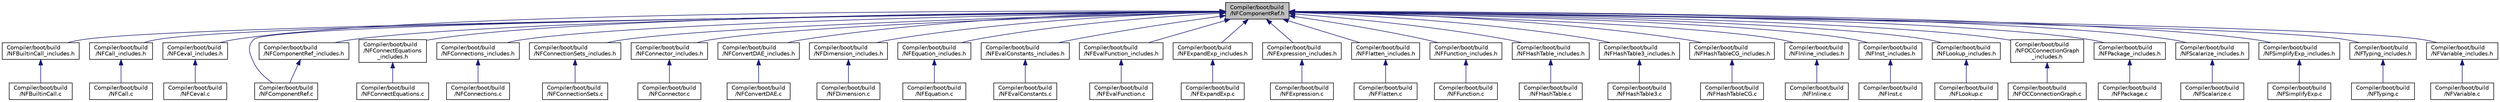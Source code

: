 digraph "Compiler/boot/build/NFComponentRef.h"
{
  edge [fontname="Helvetica",fontsize="10",labelfontname="Helvetica",labelfontsize="10"];
  node [fontname="Helvetica",fontsize="10",shape=record];
  Node6 [label="Compiler/boot/build\l/NFComponentRef.h",height=0.2,width=0.4,color="black", fillcolor="grey75", style="filled", fontcolor="black"];
  Node6 -> Node7 [dir="back",color="midnightblue",fontsize="10",style="solid",fontname="Helvetica"];
  Node7 [label="Compiler/boot/build\l/NFBuiltinCall_includes.h",height=0.2,width=0.4,color="black", fillcolor="white", style="filled",URL="$d2/d6d/_n_f_builtin_call__includes_8h.html"];
  Node7 -> Node8 [dir="back",color="midnightblue",fontsize="10",style="solid",fontname="Helvetica"];
  Node8 [label="Compiler/boot/build\l/NFBuiltinCall.c",height=0.2,width=0.4,color="black", fillcolor="white", style="filled",URL="$d4/db8/_n_f_builtin_call_8c.html"];
  Node6 -> Node9 [dir="back",color="midnightblue",fontsize="10",style="solid",fontname="Helvetica"];
  Node9 [label="Compiler/boot/build\l/NFCall_includes.h",height=0.2,width=0.4,color="black", fillcolor="white", style="filled",URL="$d1/d29/_n_f_call__includes_8h.html"];
  Node9 -> Node10 [dir="back",color="midnightblue",fontsize="10",style="solid",fontname="Helvetica"];
  Node10 [label="Compiler/boot/build\l/NFCall.c",height=0.2,width=0.4,color="black", fillcolor="white", style="filled",URL="$d9/dd8/_n_f_call_8c.html"];
  Node6 -> Node11 [dir="back",color="midnightblue",fontsize="10",style="solid",fontname="Helvetica"];
  Node11 [label="Compiler/boot/build\l/NFCeval_includes.h",height=0.2,width=0.4,color="black", fillcolor="white", style="filled",URL="$dc/d71/_n_f_ceval__includes_8h.html"];
  Node11 -> Node12 [dir="back",color="midnightblue",fontsize="10",style="solid",fontname="Helvetica"];
  Node12 [label="Compiler/boot/build\l/NFCeval.c",height=0.2,width=0.4,color="black", fillcolor="white", style="filled",URL="$d8/d8f/_n_f_ceval_8c.html"];
  Node6 -> Node13 [dir="back",color="midnightblue",fontsize="10",style="solid",fontname="Helvetica"];
  Node13 [label="Compiler/boot/build\l/NFComponentRef.c",height=0.2,width=0.4,color="black", fillcolor="white", style="filled",URL="$df/d26/_n_f_component_ref_8c.html"];
  Node6 -> Node14 [dir="back",color="midnightblue",fontsize="10",style="solid",fontname="Helvetica"];
  Node14 [label="Compiler/boot/build\l/NFComponentRef_includes.h",height=0.2,width=0.4,color="black", fillcolor="white", style="filled",URL="$d8/d57/_n_f_component_ref__includes_8h.html"];
  Node14 -> Node13 [dir="back",color="midnightblue",fontsize="10",style="solid",fontname="Helvetica"];
  Node6 -> Node15 [dir="back",color="midnightblue",fontsize="10",style="solid",fontname="Helvetica"];
  Node15 [label="Compiler/boot/build\l/NFConnectEquations\l_includes.h",height=0.2,width=0.4,color="black", fillcolor="white", style="filled",URL="$da/d20/_n_f_connect_equations__includes_8h.html"];
  Node15 -> Node16 [dir="back",color="midnightblue",fontsize="10",style="solid",fontname="Helvetica"];
  Node16 [label="Compiler/boot/build\l/NFConnectEquations.c",height=0.2,width=0.4,color="black", fillcolor="white", style="filled",URL="$de/d9a/_n_f_connect_equations_8c.html"];
  Node6 -> Node17 [dir="back",color="midnightblue",fontsize="10",style="solid",fontname="Helvetica"];
  Node17 [label="Compiler/boot/build\l/NFConnections_includes.h",height=0.2,width=0.4,color="black", fillcolor="white", style="filled",URL="$df/d80/_n_f_connections__includes_8h.html"];
  Node17 -> Node18 [dir="back",color="midnightblue",fontsize="10",style="solid",fontname="Helvetica"];
  Node18 [label="Compiler/boot/build\l/NFConnections.c",height=0.2,width=0.4,color="black", fillcolor="white", style="filled",URL="$d1/d8f/_n_f_connections_8c.html"];
  Node6 -> Node19 [dir="back",color="midnightblue",fontsize="10",style="solid",fontname="Helvetica"];
  Node19 [label="Compiler/boot/build\l/NFConnectionSets_includes.h",height=0.2,width=0.4,color="black", fillcolor="white", style="filled",URL="$d8/da0/_n_f_connection_sets__includes_8h.html"];
  Node19 -> Node20 [dir="back",color="midnightblue",fontsize="10",style="solid",fontname="Helvetica"];
  Node20 [label="Compiler/boot/build\l/NFConnectionSets.c",height=0.2,width=0.4,color="black", fillcolor="white", style="filled",URL="$d3/dcf/_n_f_connection_sets_8c.html"];
  Node6 -> Node21 [dir="back",color="midnightblue",fontsize="10",style="solid",fontname="Helvetica"];
  Node21 [label="Compiler/boot/build\l/NFConnector_includes.h",height=0.2,width=0.4,color="black", fillcolor="white", style="filled",URL="$d2/d8f/_n_f_connector__includes_8h.html"];
  Node21 -> Node22 [dir="back",color="midnightblue",fontsize="10",style="solid",fontname="Helvetica"];
  Node22 [label="Compiler/boot/build\l/NFConnector.c",height=0.2,width=0.4,color="black", fillcolor="white", style="filled",URL="$dd/d47/_n_f_connector_8c.html"];
  Node6 -> Node23 [dir="back",color="midnightblue",fontsize="10",style="solid",fontname="Helvetica"];
  Node23 [label="Compiler/boot/build\l/NFConvertDAE_includes.h",height=0.2,width=0.4,color="black", fillcolor="white", style="filled",URL="$d6/d07/_n_f_convert_d_a_e__includes_8h.html"];
  Node23 -> Node24 [dir="back",color="midnightblue",fontsize="10",style="solid",fontname="Helvetica"];
  Node24 [label="Compiler/boot/build\l/NFConvertDAE.c",height=0.2,width=0.4,color="black", fillcolor="white", style="filled",URL="$d4/d94/_n_f_convert_d_a_e_8c.html"];
  Node6 -> Node25 [dir="back",color="midnightblue",fontsize="10",style="solid",fontname="Helvetica"];
  Node25 [label="Compiler/boot/build\l/NFDimension_includes.h",height=0.2,width=0.4,color="black", fillcolor="white", style="filled",URL="$d0/d1a/_n_f_dimension__includes_8h.html"];
  Node25 -> Node26 [dir="back",color="midnightblue",fontsize="10",style="solid",fontname="Helvetica"];
  Node26 [label="Compiler/boot/build\l/NFDimension.c",height=0.2,width=0.4,color="black", fillcolor="white", style="filled",URL="$d0/d8b/_n_f_dimension_8c.html"];
  Node6 -> Node27 [dir="back",color="midnightblue",fontsize="10",style="solid",fontname="Helvetica"];
  Node27 [label="Compiler/boot/build\l/NFEquation_includes.h",height=0.2,width=0.4,color="black", fillcolor="white", style="filled",URL="$d3/d16/_n_f_equation__includes_8h.html"];
  Node27 -> Node28 [dir="back",color="midnightblue",fontsize="10",style="solid",fontname="Helvetica"];
  Node28 [label="Compiler/boot/build\l/NFEquation.c",height=0.2,width=0.4,color="black", fillcolor="white", style="filled",URL="$d8/d7a/_n_f_equation_8c.html"];
  Node6 -> Node29 [dir="back",color="midnightblue",fontsize="10",style="solid",fontname="Helvetica"];
  Node29 [label="Compiler/boot/build\l/NFEvalConstants_includes.h",height=0.2,width=0.4,color="black", fillcolor="white", style="filled",URL="$d0/dac/_n_f_eval_constants__includes_8h.html"];
  Node29 -> Node30 [dir="back",color="midnightblue",fontsize="10",style="solid",fontname="Helvetica"];
  Node30 [label="Compiler/boot/build\l/NFEvalConstants.c",height=0.2,width=0.4,color="black", fillcolor="white", style="filled",URL="$dc/db9/_n_f_eval_constants_8c.html"];
  Node6 -> Node31 [dir="back",color="midnightblue",fontsize="10",style="solid",fontname="Helvetica"];
  Node31 [label="Compiler/boot/build\l/NFEvalFunction_includes.h",height=0.2,width=0.4,color="black", fillcolor="white", style="filled",URL="$d2/d21/_n_f_eval_function__includes_8h.html"];
  Node31 -> Node32 [dir="back",color="midnightblue",fontsize="10",style="solid",fontname="Helvetica"];
  Node32 [label="Compiler/boot/build\l/NFEvalFunction.c",height=0.2,width=0.4,color="black", fillcolor="white", style="filled",URL="$da/d0e/_n_f_eval_function_8c.html"];
  Node6 -> Node33 [dir="back",color="midnightblue",fontsize="10",style="solid",fontname="Helvetica"];
  Node33 [label="Compiler/boot/build\l/NFExpandExp_includes.h",height=0.2,width=0.4,color="black", fillcolor="white", style="filled",URL="$d6/d61/_n_f_expand_exp__includes_8h.html"];
  Node33 -> Node34 [dir="back",color="midnightblue",fontsize="10",style="solid",fontname="Helvetica"];
  Node34 [label="Compiler/boot/build\l/NFExpandExp.c",height=0.2,width=0.4,color="black", fillcolor="white", style="filled",URL="$d3/dd0/_n_f_expand_exp_8c.html"];
  Node6 -> Node35 [dir="back",color="midnightblue",fontsize="10",style="solid",fontname="Helvetica"];
  Node35 [label="Compiler/boot/build\l/NFExpression_includes.h",height=0.2,width=0.4,color="black", fillcolor="white", style="filled",URL="$de/dd8/_n_f_expression__includes_8h.html"];
  Node35 -> Node36 [dir="back",color="midnightblue",fontsize="10",style="solid",fontname="Helvetica"];
  Node36 [label="Compiler/boot/build\l/NFExpression.c",height=0.2,width=0.4,color="black", fillcolor="white", style="filled",URL="$db/d0c/_n_f_expression_8c.html"];
  Node6 -> Node37 [dir="back",color="midnightblue",fontsize="10",style="solid",fontname="Helvetica"];
  Node37 [label="Compiler/boot/build\l/NFFlatten_includes.h",height=0.2,width=0.4,color="black", fillcolor="white", style="filled",URL="$d0/db6/_n_f_flatten__includes_8h.html"];
  Node37 -> Node38 [dir="back",color="midnightblue",fontsize="10",style="solid",fontname="Helvetica"];
  Node38 [label="Compiler/boot/build\l/NFFlatten.c",height=0.2,width=0.4,color="black", fillcolor="white", style="filled",URL="$d4/d7c/_n_f_flatten_8c.html"];
  Node6 -> Node39 [dir="back",color="midnightblue",fontsize="10",style="solid",fontname="Helvetica"];
  Node39 [label="Compiler/boot/build\l/NFFunction_includes.h",height=0.2,width=0.4,color="black", fillcolor="white", style="filled",URL="$d2/d40/_n_f_function__includes_8h.html"];
  Node39 -> Node40 [dir="back",color="midnightblue",fontsize="10",style="solid",fontname="Helvetica"];
  Node40 [label="Compiler/boot/build\l/NFFunction.c",height=0.2,width=0.4,color="black", fillcolor="white", style="filled",URL="$d0/d18/_n_f_function_8c.html"];
  Node6 -> Node41 [dir="back",color="midnightblue",fontsize="10",style="solid",fontname="Helvetica"];
  Node41 [label="Compiler/boot/build\l/NFHashTable_includes.h",height=0.2,width=0.4,color="black", fillcolor="white", style="filled",URL="$dc/dfd/_n_f_hash_table__includes_8h.html"];
  Node41 -> Node42 [dir="back",color="midnightblue",fontsize="10",style="solid",fontname="Helvetica"];
  Node42 [label="Compiler/boot/build\l/NFHashTable.c",height=0.2,width=0.4,color="black", fillcolor="white", style="filled",URL="$dc/de7/_n_f_hash_table_8c.html"];
  Node6 -> Node43 [dir="back",color="midnightblue",fontsize="10",style="solid",fontname="Helvetica"];
  Node43 [label="Compiler/boot/build\l/NFHashTable3_includes.h",height=0.2,width=0.4,color="black", fillcolor="white", style="filled",URL="$dc/d03/_n_f_hash_table3__includes_8h.html"];
  Node43 -> Node44 [dir="back",color="midnightblue",fontsize="10",style="solid",fontname="Helvetica"];
  Node44 [label="Compiler/boot/build\l/NFHashTable3.c",height=0.2,width=0.4,color="black", fillcolor="white", style="filled",URL="$da/dce/_n_f_hash_table3_8c.html"];
  Node6 -> Node45 [dir="back",color="midnightblue",fontsize="10",style="solid",fontname="Helvetica"];
  Node45 [label="Compiler/boot/build\l/NFHashTableCG_includes.h",height=0.2,width=0.4,color="black", fillcolor="white", style="filled",URL="$d8/d9c/_n_f_hash_table_c_g__includes_8h.html"];
  Node45 -> Node46 [dir="back",color="midnightblue",fontsize="10",style="solid",fontname="Helvetica"];
  Node46 [label="Compiler/boot/build\l/NFHashTableCG.c",height=0.2,width=0.4,color="black", fillcolor="white", style="filled",URL="$dd/d42/_n_f_hash_table_c_g_8c.html"];
  Node6 -> Node47 [dir="back",color="midnightblue",fontsize="10",style="solid",fontname="Helvetica"];
  Node47 [label="Compiler/boot/build\l/NFInline_includes.h",height=0.2,width=0.4,color="black", fillcolor="white", style="filled",URL="$d4/d46/_n_f_inline__includes_8h.html"];
  Node47 -> Node48 [dir="back",color="midnightblue",fontsize="10",style="solid",fontname="Helvetica"];
  Node48 [label="Compiler/boot/build\l/NFInline.c",height=0.2,width=0.4,color="black", fillcolor="white", style="filled",URL="$de/d12/_n_f_inline_8c.html"];
  Node6 -> Node49 [dir="back",color="midnightblue",fontsize="10",style="solid",fontname="Helvetica"];
  Node49 [label="Compiler/boot/build\l/NFInst_includes.h",height=0.2,width=0.4,color="black", fillcolor="white", style="filled",URL="$df/d37/_n_f_inst__includes_8h.html"];
  Node49 -> Node50 [dir="back",color="midnightblue",fontsize="10",style="solid",fontname="Helvetica"];
  Node50 [label="Compiler/boot/build\l/NFInst.c",height=0.2,width=0.4,color="black", fillcolor="white", style="filled",URL="$d0/de4/_n_f_inst_8c.html"];
  Node6 -> Node51 [dir="back",color="midnightblue",fontsize="10",style="solid",fontname="Helvetica"];
  Node51 [label="Compiler/boot/build\l/NFLookup_includes.h",height=0.2,width=0.4,color="black", fillcolor="white", style="filled",URL="$dd/d27/_n_f_lookup__includes_8h.html"];
  Node51 -> Node52 [dir="back",color="midnightblue",fontsize="10",style="solid",fontname="Helvetica"];
  Node52 [label="Compiler/boot/build\l/NFLookup.c",height=0.2,width=0.4,color="black", fillcolor="white", style="filled",URL="$d9/d96/_n_f_lookup_8c.html"];
  Node6 -> Node53 [dir="back",color="midnightblue",fontsize="10",style="solid",fontname="Helvetica"];
  Node53 [label="Compiler/boot/build\l/NFOCConnectionGraph\l_includes.h",height=0.2,width=0.4,color="black", fillcolor="white", style="filled",URL="$dc/d52/_n_f_o_c_connection_graph__includes_8h.html"];
  Node53 -> Node54 [dir="back",color="midnightblue",fontsize="10",style="solid",fontname="Helvetica"];
  Node54 [label="Compiler/boot/build\l/NFOCConnectionGraph.c",height=0.2,width=0.4,color="black", fillcolor="white", style="filled",URL="$d3/d84/_n_f_o_c_connection_graph_8c.html"];
  Node6 -> Node55 [dir="back",color="midnightblue",fontsize="10",style="solid",fontname="Helvetica"];
  Node55 [label="Compiler/boot/build\l/NFPackage_includes.h",height=0.2,width=0.4,color="black", fillcolor="white", style="filled",URL="$df/d02/_n_f_package__includes_8h.html"];
  Node55 -> Node56 [dir="back",color="midnightblue",fontsize="10",style="solid",fontname="Helvetica"];
  Node56 [label="Compiler/boot/build\l/NFPackage.c",height=0.2,width=0.4,color="black", fillcolor="white", style="filled",URL="$de/df2/_n_f_package_8c.html"];
  Node6 -> Node57 [dir="back",color="midnightblue",fontsize="10",style="solid",fontname="Helvetica"];
  Node57 [label="Compiler/boot/build\l/NFScalarize_includes.h",height=0.2,width=0.4,color="black", fillcolor="white", style="filled",URL="$d6/d39/_n_f_scalarize__includes_8h.html"];
  Node57 -> Node58 [dir="back",color="midnightblue",fontsize="10",style="solid",fontname="Helvetica"];
  Node58 [label="Compiler/boot/build\l/NFScalarize.c",height=0.2,width=0.4,color="black", fillcolor="white", style="filled",URL="$de/dc5/_n_f_scalarize_8c.html"];
  Node6 -> Node59 [dir="back",color="midnightblue",fontsize="10",style="solid",fontname="Helvetica"];
  Node59 [label="Compiler/boot/build\l/NFSimplifyExp_includes.h",height=0.2,width=0.4,color="black", fillcolor="white", style="filled",URL="$d9/d35/_n_f_simplify_exp__includes_8h.html"];
  Node59 -> Node60 [dir="back",color="midnightblue",fontsize="10",style="solid",fontname="Helvetica"];
  Node60 [label="Compiler/boot/build\l/NFSimplifyExp.c",height=0.2,width=0.4,color="black", fillcolor="white", style="filled",URL="$d5/d79/_n_f_simplify_exp_8c.html"];
  Node6 -> Node61 [dir="back",color="midnightblue",fontsize="10",style="solid",fontname="Helvetica"];
  Node61 [label="Compiler/boot/build\l/NFTyping_includes.h",height=0.2,width=0.4,color="black", fillcolor="white", style="filled",URL="$dc/d06/_n_f_typing__includes_8h.html"];
  Node61 -> Node62 [dir="back",color="midnightblue",fontsize="10",style="solid",fontname="Helvetica"];
  Node62 [label="Compiler/boot/build\l/NFTyping.c",height=0.2,width=0.4,color="black", fillcolor="white", style="filled",URL="$da/d7d/_n_f_typing_8c.html"];
  Node6 -> Node63 [dir="back",color="midnightblue",fontsize="10",style="solid",fontname="Helvetica"];
  Node63 [label="Compiler/boot/build\l/NFVariable_includes.h",height=0.2,width=0.4,color="black", fillcolor="white", style="filled",URL="$d2/d15/_n_f_variable__includes_8h.html"];
  Node63 -> Node64 [dir="back",color="midnightblue",fontsize="10",style="solid",fontname="Helvetica"];
  Node64 [label="Compiler/boot/build\l/NFVariable.c",height=0.2,width=0.4,color="black", fillcolor="white", style="filled",URL="$d3/d49/_n_f_variable_8c.html"];
}
